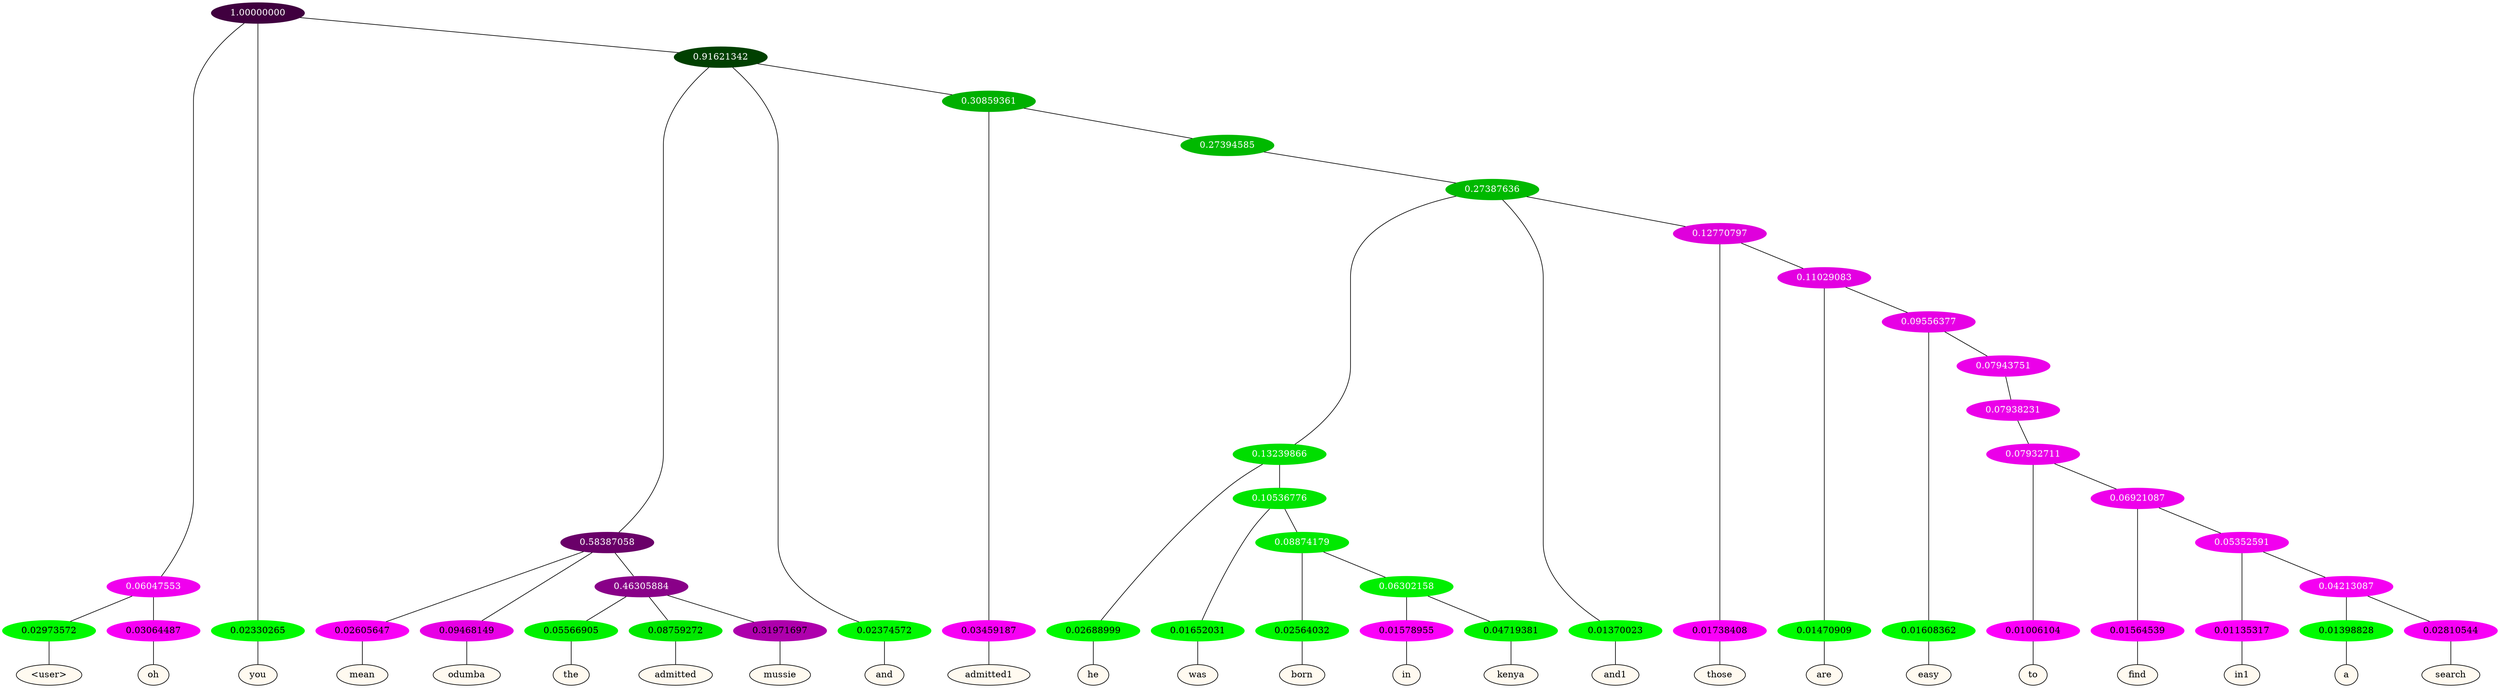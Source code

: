 graph {
	node [format=png height=0.15 nodesep=0.001 ordering=out overlap=prism overlap_scaling=0.01 ranksep=0.001 ratio=0.2 style=filled width=0.15]
	{
		rank=same
		a_w_4 [label="\<user\>" color=black fillcolor=floralwhite style="filled,solid"]
		a_w_5 [label=oh color=black fillcolor=floralwhite style="filled,solid"]
		a_w_2 [label=you color=black fillcolor=floralwhite style="filled,solid"]
		a_w_9 [label=mean color=black fillcolor=floralwhite style="filled,solid"]
		a_w_10 [label=odumba color=black fillcolor=floralwhite style="filled,solid"]
		a_w_14 [label=the color=black fillcolor=floralwhite style="filled,solid"]
		a_w_15 [label=admitted color=black fillcolor=floralwhite style="filled,solid"]
		a_w_16 [label=mussie color=black fillcolor=floralwhite style="filled,solid"]
		a_w_7 [label=and color=black fillcolor=floralwhite style="filled,solid"]
		a_w_12 [label=admitted1 color=black fillcolor=floralwhite style="filled,solid"]
		a_w_21 [label=he color=black fillcolor=floralwhite style="filled,solid"]
		a_w_25 [label=was color=black fillcolor=floralwhite style="filled,solid"]
		a_w_29 [label=born color=black fillcolor=floralwhite style="filled,solid"]
		a_w_33 [label=in color=black fillcolor=floralwhite style="filled,solid"]
		a_w_34 [label=kenya color=black fillcolor=floralwhite style="filled,solid"]
		a_w_19 [label=and1 color=black fillcolor=floralwhite style="filled,solid"]
		a_w_23 [label=those color=black fillcolor=floralwhite style="filled,solid"]
		a_w_27 [label=are color=black fillcolor=floralwhite style="filled,solid"]
		a_w_31 [label=easy color=black fillcolor=floralwhite style="filled,solid"]
		a_w_37 [label=to color=black fillcolor=floralwhite style="filled,solid"]
		a_w_39 [label=find color=black fillcolor=floralwhite style="filled,solid"]
		a_w_41 [label=in1 color=black fillcolor=floralwhite style="filled,solid"]
		a_w_43 [label=a color=black fillcolor=floralwhite style="filled,solid"]
		a_w_44 [label=search color=black fillcolor=floralwhite style="filled,solid"]
	}
	a_n_4 -- a_w_4
	a_n_5 -- a_w_5
	a_n_2 -- a_w_2
	a_n_9 -- a_w_9
	a_n_10 -- a_w_10
	a_n_14 -- a_w_14
	a_n_15 -- a_w_15
	a_n_16 -- a_w_16
	a_n_7 -- a_w_7
	a_n_12 -- a_w_12
	a_n_21 -- a_w_21
	a_n_25 -- a_w_25
	a_n_29 -- a_w_29
	a_n_33 -- a_w_33
	a_n_34 -- a_w_34
	a_n_19 -- a_w_19
	a_n_23 -- a_w_23
	a_n_27 -- a_w_27
	a_n_31 -- a_w_31
	a_n_37 -- a_w_37
	a_n_39 -- a_w_39
	a_n_41 -- a_w_41
	a_n_43 -- a_w_43
	a_n_44 -- a_w_44
	{
		rank=same
		a_n_4 [label=0.02973572 color="0.334 1.000 0.970" fontcolor=black]
		a_n_5 [label=0.03064487 color="0.835 1.000 0.969" fontcolor=black]
		a_n_2 [label=0.02330265 color="0.334 1.000 0.977" fontcolor=black]
		a_n_9 [label=0.02605647 color="0.835 1.000 0.974" fontcolor=black]
		a_n_10 [label=0.09468149 color="0.835 1.000 0.905" fontcolor=black]
		a_n_14 [label=0.05566905 color="0.334 1.000 0.944" fontcolor=black]
		a_n_15 [label=0.08759272 color="0.334 1.000 0.912" fontcolor=black]
		a_n_16 [label=0.31971697 color="0.835 1.000 0.680" fontcolor=black]
		a_n_7 [label=0.02374572 color="0.334 1.000 0.976" fontcolor=black]
		a_n_12 [label=0.03459187 color="0.835 1.000 0.965" fontcolor=black]
		a_n_21 [label=0.02688999 color="0.334 1.000 0.973" fontcolor=black]
		a_n_25 [label=0.01652031 color="0.334 1.000 0.983" fontcolor=black]
		a_n_29 [label=0.02564032 color="0.334 1.000 0.974" fontcolor=black]
		a_n_33 [label=0.01578955 color="0.835 1.000 0.984" fontcolor=black]
		a_n_34 [label=0.04719381 color="0.334 1.000 0.953" fontcolor=black]
		a_n_19 [label=0.01370023 color="0.334 1.000 0.986" fontcolor=black]
		a_n_23 [label=0.01738408 color="0.835 1.000 0.983" fontcolor=black]
		a_n_27 [label=0.01470909 color="0.334 1.000 0.985" fontcolor=black]
		a_n_31 [label=0.01608362 color="0.334 1.000 0.984" fontcolor=black]
		a_n_37 [label=0.01006104 color="0.835 1.000 0.990" fontcolor=black]
		a_n_39 [label=0.01564539 color="0.835 1.000 0.984" fontcolor=black]
		a_n_41 [label=0.01135317 color="0.835 1.000 0.989" fontcolor=black]
		a_n_43 [label=0.01398828 color="0.334 1.000 0.986" fontcolor=black]
		a_n_44 [label=0.02810544 color="0.835 1.000 0.972" fontcolor=black]
	}
	a_n_0 [label=1.00000000 color="0.835 1.000 0.250" fontcolor=grey99]
	a_n_1 [label=0.06047553 color="0.835 1.000 0.940" fontcolor=grey99]
	a_n_0 -- a_n_1
	a_n_0 -- a_n_2
	a_n_3 [label=0.91621342 color="0.334 1.000 0.250" fontcolor=grey99]
	a_n_0 -- a_n_3
	a_n_1 -- a_n_4
	a_n_1 -- a_n_5
	a_n_6 [label=0.58387058 color="0.835 1.000 0.416" fontcolor=grey99]
	a_n_3 -- a_n_6
	a_n_3 -- a_n_7
	a_n_8 [label=0.30859361 color="0.334 1.000 0.691" fontcolor=grey99]
	a_n_3 -- a_n_8
	a_n_6 -- a_n_9
	a_n_6 -- a_n_10
	a_n_11 [label=0.46305884 color="0.835 1.000 0.537" fontcolor=grey99]
	a_n_6 -- a_n_11
	a_n_8 -- a_n_12
	a_n_13 [label=0.27394585 color="0.334 1.000 0.726" fontcolor=grey99]
	a_n_8 -- a_n_13
	a_n_11 -- a_n_14
	a_n_11 -- a_n_15
	a_n_11 -- a_n_16
	a_n_17 [label=0.27387636 color="0.334 1.000 0.726" fontcolor=grey99]
	a_n_13 -- a_n_17
	a_n_18 [label=0.13239866 color="0.334 1.000 0.868" fontcolor=grey99]
	a_n_17 -- a_n_18
	a_n_17 -- a_n_19
	a_n_20 [label=0.12770797 color="0.835 1.000 0.872" fontcolor=grey99]
	a_n_17 -- a_n_20
	a_n_18 -- a_n_21
	a_n_22 [label=0.10536776 color="0.334 1.000 0.895" fontcolor=grey99]
	a_n_18 -- a_n_22
	a_n_20 -- a_n_23
	a_n_24 [label=0.11029083 color="0.835 1.000 0.890" fontcolor=grey99]
	a_n_20 -- a_n_24
	a_n_22 -- a_n_25
	a_n_26 [label=0.08874179 color="0.334 1.000 0.911" fontcolor=grey99]
	a_n_22 -- a_n_26
	a_n_24 -- a_n_27
	a_n_28 [label=0.09556377 color="0.835 1.000 0.904" fontcolor=grey99]
	a_n_24 -- a_n_28
	a_n_26 -- a_n_29
	a_n_30 [label=0.06302158 color="0.334 1.000 0.937" fontcolor=grey99]
	a_n_26 -- a_n_30
	a_n_28 -- a_n_31
	a_n_32 [label=0.07943751 color="0.835 1.000 0.921" fontcolor=grey99]
	a_n_28 -- a_n_32
	a_n_30 -- a_n_33
	a_n_30 -- a_n_34
	a_n_35 [label=0.07938231 color="0.835 1.000 0.921" fontcolor=grey99]
	a_n_32 -- a_n_35
	a_n_36 [label=0.07932711 color="0.835 1.000 0.921" fontcolor=grey99]
	a_n_35 -- a_n_36
	a_n_36 -- a_n_37
	a_n_38 [label=0.06921087 color="0.835 1.000 0.931" fontcolor=grey99]
	a_n_36 -- a_n_38
	a_n_38 -- a_n_39
	a_n_40 [label=0.05352591 color="0.835 1.000 0.946" fontcolor=grey99]
	a_n_38 -- a_n_40
	a_n_40 -- a_n_41
	a_n_42 [label=0.04213087 color="0.835 1.000 0.958" fontcolor=grey99]
	a_n_40 -- a_n_42
	a_n_42 -- a_n_43
	a_n_42 -- a_n_44
}
